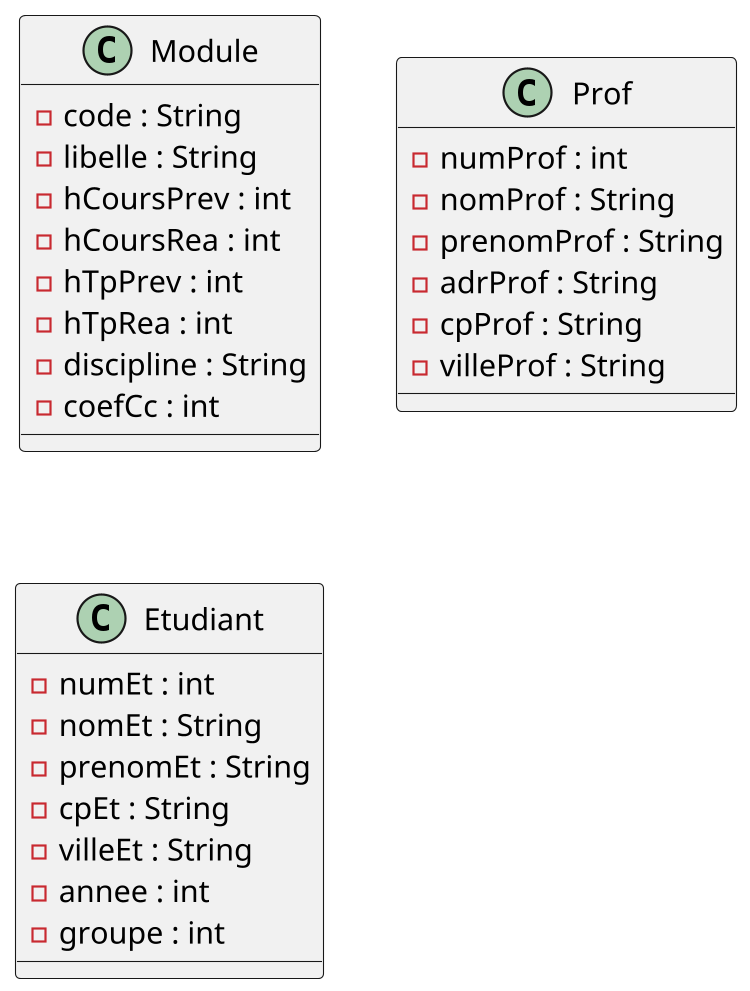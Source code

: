 @startuml

scale 750 width

class Module{
-code : String
-libelle : String
-hCoursPrev : int
-hCoursRea : int
-hTpPrev : int
-hTpRea : int
-discipline : String
-coefCc : int
}

class Prof{
-numProf : int
-nomProf : String
-prenomProf : String
-adrProf : String
-cpProf : String
-villeProf : String
}

class Etudiant{
-numEt : int
-nomEt : String
-prenomEt : String
-cpEt : String
-villeEt : String
-annee : int
-groupe : int
}
@enduml